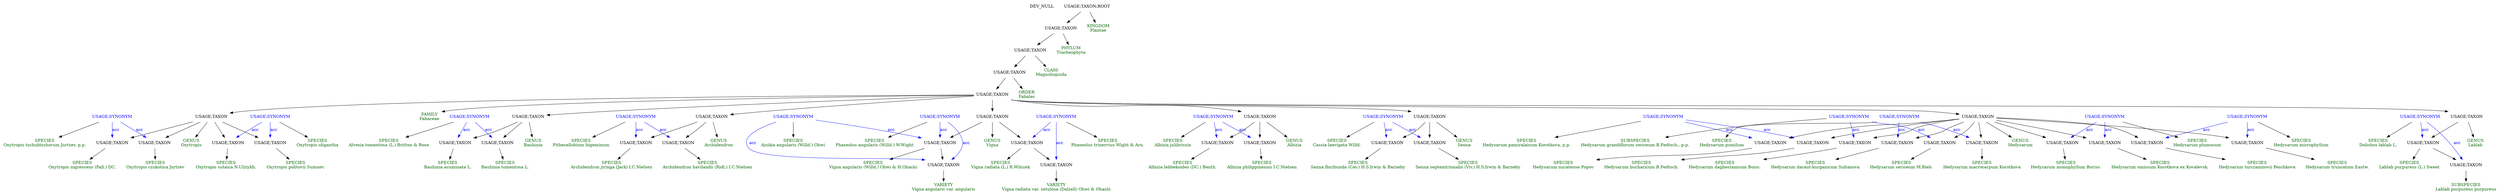 digraph G {
  node [shape=plaintext]

  n0  [label="DEV_NULL"]
  n1  [label="SPECIES\nOxytropis nigrescens (Pall.) DC.", fontcolor=darkgreen]
  n2  [label="USAGE;TAXON"]
  n2 -> n1
  n3  [label="SPECIES\nSenna floribunda (Cav.) H.S.Irwin & Barneby", fontcolor=darkgreen]
  n4  [label="USAGE;TAXON"]
  n4 -> n3
  n5  [label="SPECIES\nLablab purpureus (L.) Sweet", fontcolor=darkgreen]
  n6  [label="USAGE;TAXON"]
  n6 -> n54
  n6 -> n5
  n7  [label="SPECIES\nHedysarum bucharicum B.Fedtsch.", fontcolor=darkgreen]
  n8  [label="USAGE;TAXON"]
  n8 -> n7
  n9  [label="SPECIES\nVigna angularis (Willd.) Ohwi & H.Ohashi", fontcolor=darkgreen]
  n10  [label="USAGE;TAXON"]
  n10 -> n56
  n10 -> n9
  n11  [label="SPECIES\nAlbizia lebbekoides (DC.) Benth.", fontcolor=darkgreen]
  n12  [label="USAGE;TAXON"]
  n12 -> n11
  n13  [label="SPECIES\nArchidendron jiringa (Jack) I.C.Nielsen", fontcolor=darkgreen]
  n14  [label="USAGE;TAXON"]
  n14 -> n13
  n15  [label="SPECIES\nVigna radiata (L.) R.Wilczek", fontcolor=darkgreen]
  n16  [label="USAGE;TAXON"]
  n16 -> n52
  n16 -> n15
  n17  [label="SPECIES\nAlbizia philippinensis I.C.Nielsen", fontcolor=darkgreen]
  n18  [label="USAGE;TAXON"]
  n18 -> n17
  n19  [label="SPECIES\nArchidendron havilandii (Ridl.) I.C.Nielsen", fontcolor=darkgreen]
  n20  [label="USAGE;TAXON"]
  n20 -> n19
  n21  [label="SPECIES\nOxytropis czukotica Jurtzev", fontcolor=darkgreen]
  n22  [label="USAGE;TAXON"]
  n22 -> n21
  n23  [label="SPECIES\nOxytropis politovii Sumnev.", fontcolor=darkgreen]
  n24  [label="USAGE;TAXON"]
  n24 -> n23
  n25  [label="SPECIES\nOxytropis sutaica N.Ulziykh.", fontcolor=darkgreen]
  n26  [label="USAGE;TAXON"]
  n26 -> n25
  n27  [label="SPECIES\nHedysarum daghestanicum Boiss.", fontcolor=darkgreen]
  n28  [label="USAGE;TAXON"]
  n28 -> n27
  n29  [label="SPECIES\nHedysarum daraut-kurganicum Sultanova", fontcolor=darkgreen]
  n30  [label="USAGE;TAXON"]
  n30 -> n29
  n31  [label="SPECIES\nHedysarum macrocarpum Korotkova", fontcolor=darkgreen]
  n32  [label="USAGE;TAXON"]
  n32 -> n31
  n33  [label="SPECIES\nHedysarum monophyllum Boriss.", fontcolor=darkgreen]
  n34  [label="USAGE;TAXON"]
  n34 -> n33
  n35  [label="SPECIES\nHedysarum nuratense Popov", fontcolor=darkgreen]
  n36  [label="USAGE;TAXON"]
  n36 -> n35
  n37  [label="SPECIES\nHedysarum omissum Korotkova ex Kovalevsk.", fontcolor=darkgreen]
  n38  [label="USAGE;TAXON"]
  n38 -> n37
  n39  [label="SPECIES\nHedysarum sericeum M.Bieb.", fontcolor=darkgreen]
  n40  [label="USAGE;TAXON"]
  n40 -> n39
  n41  [label="SPECIES\nHedysarum turczaninovii Peschkova", fontcolor=darkgreen]
  n42  [label="USAGE;TAXON"]
  n42 -> n41
  n43  [label="SPECIES\nHedysarum truncatum Eastw.", fontcolor=darkgreen]
  n44  [label="USAGE;TAXON"]
  n44 -> n43
  n45  [label="SPECIES\nBauhinia acuminata L.", fontcolor=darkgreen]
  n46  [label="USAGE;TAXON"]
  n46 -> n45
  n47  [label="SPECIES\nBauhinia tomentosa L.", fontcolor=darkgreen]
  n48  [label="USAGE;TAXON"]
  n48 -> n47
  n49  [label="SPECIES\nSenna septemtrionalis (Viv.) H.S.Irwin & Barneby", fontcolor=darkgreen]
  n50  [label="USAGE;TAXON"]
  n50 -> n49
  n51  [label="VARIETY\nVigna radiata var. setulosa (Dalzell) Ohwi & Ohashi", fontcolor=darkgreen]
  n52  [label="USAGE;TAXON"]
  n52 -> n51
  n53  [label="SUBSPECIES\nLablab purpureus purpureus", fontcolor=darkgreen]
  n54  [label="USAGE;TAXON"]
  n54 -> n53
  n55  [label="VARIETY\nVigna angularis var. angularis", fontcolor=darkgreen]
  n56  [label="USAGE;TAXON"]
  n56 -> n55
  n57  [label="SPECIES\nCassia laevigata Willd.", fontcolor=darkgreen]
  n58  [label="USAGE;SYNONYM", fontcolor=blue]
  n58 -> n4  [color=blue, fontcolor=blue, label="acc"]
  n58 -> n50  [color=blue, fontcolor=blue, label="acc"]
  n58 -> n57
  n59  [label="SPECIES\nAlbizia julibrissin", fontcolor=darkgreen]
  n60  [label="USAGE;SYNONYM", fontcolor=blue]
  n60 -> n12  [color=blue, fontcolor=blue, label="acc"]
  n60 -> n18  [color=blue, fontcolor=blue, label="acc"]
  n60 -> n59
  n61  [label="SPECIES\nAzukia angularis (Willd.) Ohwi", fontcolor=darkgreen]
  n62  [label="USAGE;SYNONYM", fontcolor=blue]
  n62 -> n10  [color=blue, fontcolor=blue, label="acc"]
  n62 -> n56  [color=blue, fontcolor=blue, label="acc"]
  n62 -> n61
  n63  [label="SPECIES\nPithecellobium bigeminum", fontcolor=darkgreen]
  n64  [label="USAGE;SYNONYM", fontcolor=blue]
  n64 -> n20  [color=blue, fontcolor=blue, label="acc"]
  n64 -> n14  [color=blue, fontcolor=blue, label="acc"]
  n64 -> n63
  n65  [label="SUBSPECIES\nHedysarum grandiflorum sericeum B.Fedtsch., p.p.", fontcolor=darkgreen]
  n66  [label="USAGE;SYNONYM", fontcolor=blue]
  n66 -> n28  [color=blue, fontcolor=blue, label="acc"]
  n66 -> n40  [color=blue, fontcolor=blue, label="acc"]
  n66 -> n65
  n67  [label="SPECIES\nHedysarum microphyllum", fontcolor=darkgreen]
  n68  [label="USAGE;SYNONYM", fontcolor=blue]
  n68 -> n44  [color=blue, fontcolor=blue, label="acc"]
  n68 -> n42  [color=blue, fontcolor=blue, label="acc"]
  n68 -> n67
  n69  [label="SPECIES\nHedysarum pamiralaicum Korotkova, p.p.", fontcolor=darkgreen]
  n70  [label="USAGE;SYNONYM", fontcolor=blue]
  n70 -> n36  [color=blue, fontcolor=blue, label="acc"]
  n70 -> n8  [color=blue, fontcolor=blue, label="acc"]
  n70 -> n69
  n71  [label="SPECIES\nOxytropis oligantha", fontcolor=darkgreen]
  n72  [label="USAGE;SYNONYM", fontcolor=blue]
  n72 -> n24  [color=blue, fontcolor=blue, label="acc"]
  n72 -> n26  [color=blue, fontcolor=blue, label="acc"]
  n72 -> n71
  n73  [label="SPECIES\nPhaseolus angularis (Willd.) W.Wight", fontcolor=darkgreen]
  n74  [label="USAGE;SYNONYM", fontcolor=blue]
  n74 -> n10  [color=blue, fontcolor=blue, label="acc"]
  n74 -> n56  [color=blue, fontcolor=blue, label="acc"]
  n74 -> n73
  n75  [label="SPECIES\nAlvesia tomentosa (L.) Britton & Rose", fontcolor=darkgreen]
  n76  [label="USAGE;SYNONYM", fontcolor=blue]
  n76 -> n46  [color=blue, fontcolor=blue, label="acc"]
  n76 -> n48  [color=blue, fontcolor=blue, label="acc"]
  n76 -> n75
  n77  [label="SPECIES\nHedysarum plumosum", fontcolor=darkgreen]
  n78  [label="USAGE;SYNONYM", fontcolor=blue]
  n78 -> n38  [color=blue, fontcolor=blue, label="acc"]
  n78 -> n34  [color=blue, fontcolor=blue, label="acc"]
  n78 -> n77
  n79  [label="SPECIES\nDolichos lablab L.", fontcolor=darkgreen]
  n80  [label="USAGE;SYNONYM", fontcolor=blue]
  n80 -> n6  [color=blue, fontcolor=blue, label="acc"]
  n80 -> n54  [color=blue, fontcolor=blue, label="acc"]
  n80 -> n79
  n81  [label="SPECIES\nHedysarum pumilum", fontcolor=darkgreen]
  n82  [label="USAGE;SYNONYM", fontcolor=blue]
  n82 -> n30  [color=blue, fontcolor=blue, label="acc"]
  n82 -> n32  [color=blue, fontcolor=blue, label="acc"]
  n82 -> n81
  n83  [label="SPECIES\nOxytropis tschuktschorum Jurtzev, p.p.", fontcolor=darkgreen]
  n84  [label="USAGE;SYNONYM", fontcolor=blue]
  n84 -> n2  [color=blue, fontcolor=blue, label="acc"]
  n84 -> n22  [color=blue, fontcolor=blue, label="acc"]
  n84 -> n83
  n85  [label="SPECIES\nPhaseolus trinervius Wight & Arn.", fontcolor=darkgreen]
  n86  [label="USAGE;SYNONYM", fontcolor=blue]
  n86 -> n52  [color=blue, fontcolor=blue, label="acc"]
  n86 -> n16  [color=blue, fontcolor=blue, label="acc"]
  n86 -> n85
  n87  [label="KINGDOM\nPlantae", fontcolor=darkgreen]
  n88  [label="USAGE;TAXON;ROOT"]
  n88 -> n90
  n88 -> n87
  n89  [label="PHYLUM\nTracheophyta", fontcolor=darkgreen]
  n90  [label="USAGE;TAXON"]
  n90 -> n92
  n90 -> n89
  n91  [label="CLASS\nMagnoliopsida", fontcolor=darkgreen]
  n92  [label="USAGE;TAXON"]
  n92 -> n94
  n92 -> n91
  n93  [label="ORDER\nFabales", fontcolor=darkgreen]
  n94  [label="USAGE;TAXON"]
  n94 -> n93
  n94 -> n96
  n95  [label="FAMILY\nFabaceae", fontcolor=darkgreen]
  n96  [label="USAGE;TAXON"]
  n96 -> n112
  n96 -> n110
  n96 -> n106
  n96 -> n108
  n96 -> n100
  n96 -> n104
  n96 -> n102
  n96 -> n95
  n96 -> n98
  n97  [label="GENUS\nOxytropis", fontcolor=darkgreen]
  n98  [label="USAGE;TAXON"]
  n98 -> n22
  n98 -> n26
  n98 -> n24
  n98 -> n2
  n98 -> n97
  n99  [label="GENUS\nSenna", fontcolor=darkgreen]
  n100  [label="USAGE;TAXON"]
  n100 -> n50
  n100 -> n4
  n100 -> n99
  n101  [label="GENUS\nLablab", fontcolor=darkgreen]
  n102  [label="USAGE;TAXON"]
  n102 -> n101
  n102 -> n6
  n103  [label="GENUS\nHedysarum", fontcolor=darkgreen]
  n104  [label="USAGE;TAXON"]
  n104 -> n44
  n104 -> n28
  n104 -> n30
  n104 -> n32
  n104 -> n34
  n104 -> n36
  n104 -> n38
  n104 -> n40
  n104 -> n42
  n104 -> n8
  n104 -> n103
  n105  [label="GENUS\nVigna", fontcolor=darkgreen]
  n106  [label="USAGE;TAXON"]
  n106 -> n16
  n106 -> n105
  n106 -> n10
  n107  [label="GENUS\nAlbizia", fontcolor=darkgreen]
  n108  [label="USAGE;TAXON"]
  n108 -> n18
  n108 -> n107
  n108 -> n12
  n109  [label="GENUS\nArchidendron", fontcolor=darkgreen]
  n110  [label="USAGE;TAXON"]
  n110 -> n14
  n110 -> n20
  n110 -> n109
  n111  [label="GENUS\nBauhinia", fontcolor=darkgreen]
  n112  [label="USAGE;TAXON"]
  n112 -> n111
  n112 -> n46
  n112 -> n48
}
